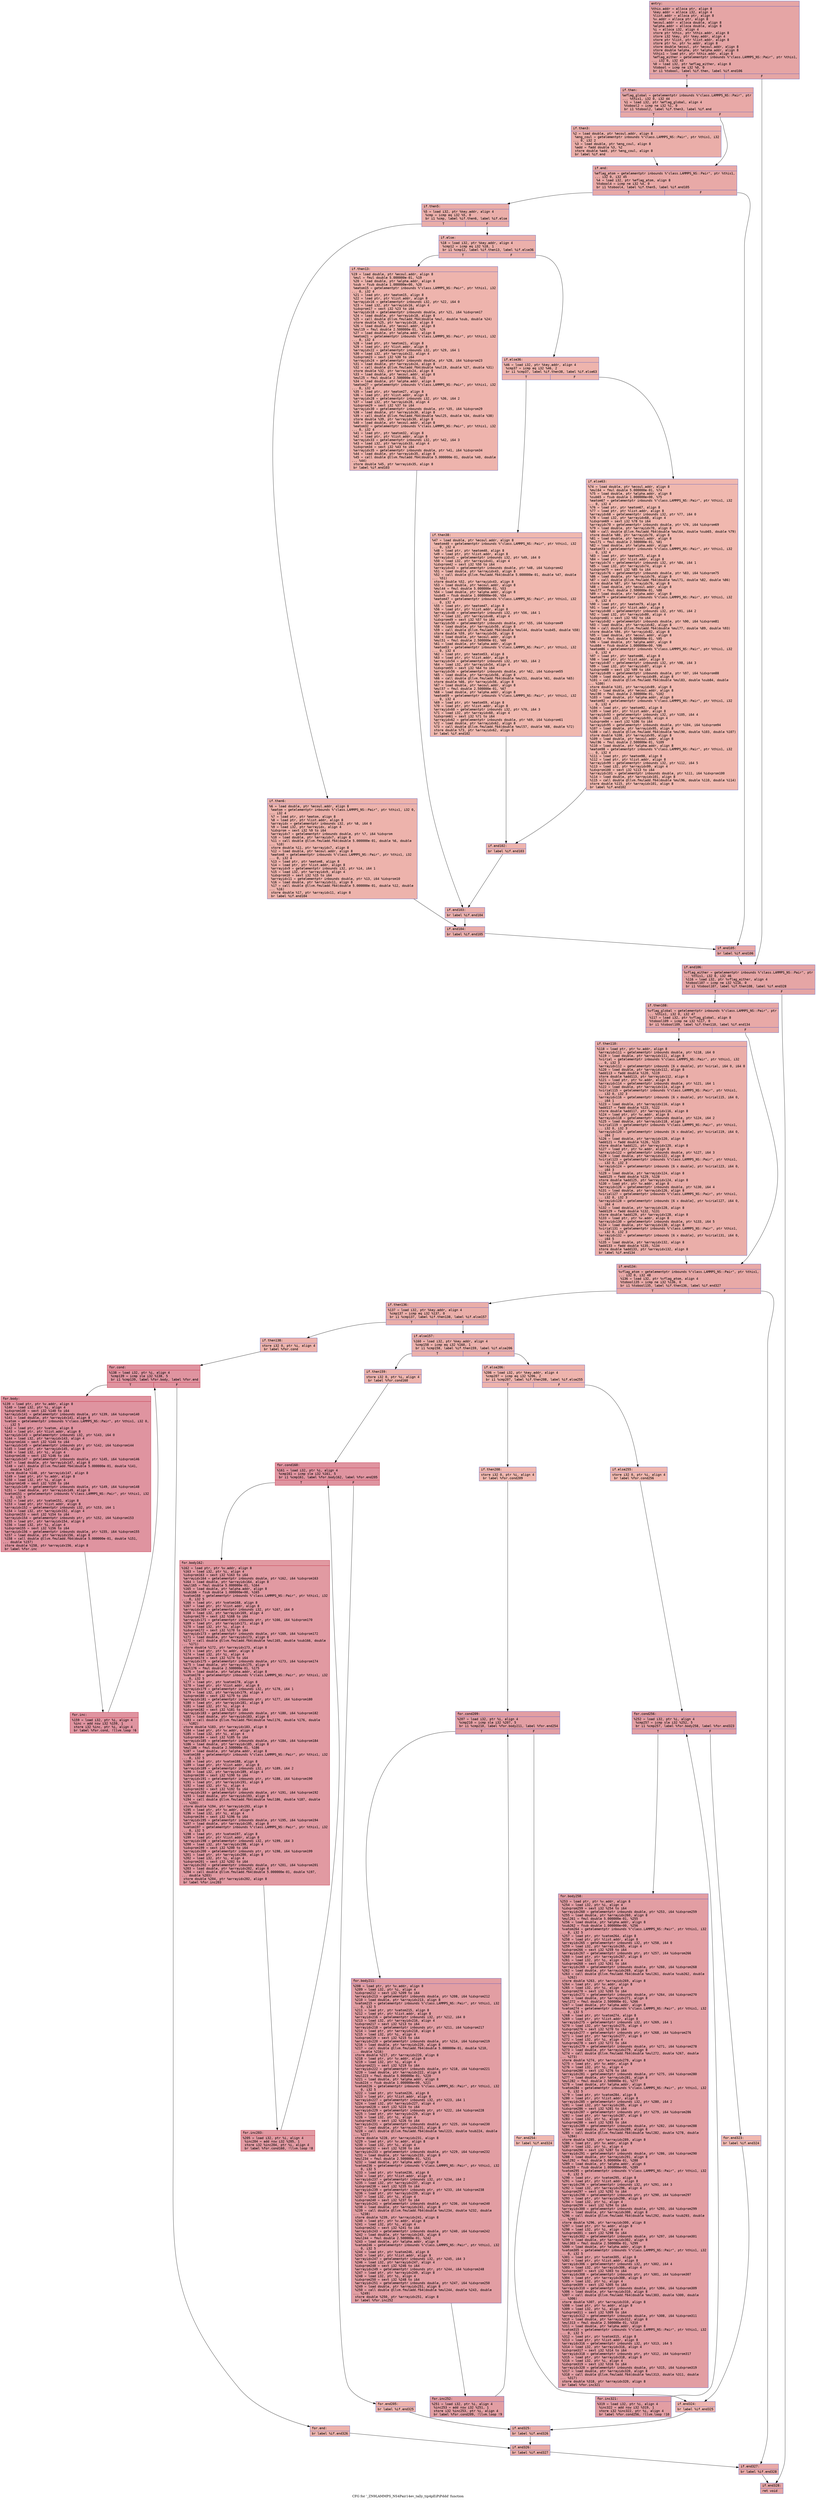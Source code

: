 digraph "CFG for '_ZN9LAMMPS_NS4Pair14ev_tally_tip4pEiPiPddd' function" {
	label="CFG for '_ZN9LAMMPS_NS4Pair14ev_tally_tip4pEiPiPddd' function";

	Node0x55f5733391e0 [shape=record,color="#3d50c3ff", style=filled, fillcolor="#c5333470" fontname="Courier",label="{entry:\l|  %this.addr = alloca ptr, align 8\l  %key.addr = alloca i32, align 4\l  %list.addr = alloca ptr, align 8\l  %v.addr = alloca ptr, align 8\l  %ecoul.addr = alloca double, align 8\l  %alpha.addr = alloca double, align 8\l  %i = alloca i32, align 4\l  store ptr %this, ptr %this.addr, align 8\l  store i32 %key, ptr %key.addr, align 4\l  store ptr %list, ptr %list.addr, align 8\l  store ptr %v, ptr %v.addr, align 8\l  store double %ecoul, ptr %ecoul.addr, align 8\l  store double %alpha, ptr %alpha.addr, align 8\l  %this1 = load ptr, ptr %this.addr, align 8\l  %eflag_either = getelementptr inbounds %\"class.LAMMPS_NS::Pair\", ptr %this1,\l... i32 0, i32 43\l  %0 = load i32, ptr %eflag_either, align 8\l  %tobool = icmp ne i32 %0, 0\l  br i1 %tobool, label %if.then, label %if.end106\l|{<s0>T|<s1>F}}"];
	Node0x55f5733391e0:s0 -> Node0x55f57333a2b0[tooltip="entry -> if.then\nProbability 62.50%" ];
	Node0x55f5733391e0:s1 -> Node0x55f57333a320[tooltip="entry -> if.end106\nProbability 37.50%" ];
	Node0x55f57333a2b0 [shape=record,color="#3d50c3ff", style=filled, fillcolor="#ca3b3770" fontname="Courier",label="{if.then:\l|  %eflag_global = getelementptr inbounds %\"class.LAMMPS_NS::Pair\", ptr\l... %this1, i32 0, i32 44\l  %1 = load i32, ptr %eflag_global, align 4\l  %tobool2 = icmp ne i32 %1, 0\l  br i1 %tobool2, label %if.then3, label %if.end\l|{<s0>T|<s1>F}}"];
	Node0x55f57333a2b0:s0 -> Node0x55f57333a670[tooltip="if.then -> if.then3\nProbability 62.50%" ];
	Node0x55f57333a2b0:s1 -> Node0x55f57333a6f0[tooltip="if.then -> if.end\nProbability 37.50%" ];
	Node0x55f57333a670 [shape=record,color="#3d50c3ff", style=filled, fillcolor="#d0473d70" fontname="Courier",label="{if.then3:\l|  %2 = load double, ptr %ecoul.addr, align 8\l  %eng_coul = getelementptr inbounds %\"class.LAMMPS_NS::Pair\", ptr %this1, i32\l... 0, i32 2\l  %3 = load double, ptr %eng_coul, align 8\l  %add = fadd double %3, %2\l  store double %add, ptr %eng_coul, align 8\l  br label %if.end\l}"];
	Node0x55f57333a670 -> Node0x55f57333a6f0[tooltip="if.then3 -> if.end\nProbability 100.00%" ];
	Node0x55f57333a6f0 [shape=record,color="#3d50c3ff", style=filled, fillcolor="#ca3b3770" fontname="Courier",label="{if.end:\l|  %eflag_atom = getelementptr inbounds %\"class.LAMMPS_NS::Pair\", ptr %this1,\l... i32 0, i32 45\l  %4 = load i32, ptr %eflag_atom, align 8\l  %tobool4 = icmp ne i32 %4, 0\l  br i1 %tobool4, label %if.then5, label %if.end105\l|{<s0>T|<s1>F}}"];
	Node0x55f57333a6f0:s0 -> Node0x55f57333af60[tooltip="if.end -> if.then5\nProbability 62.50%" ];
	Node0x55f57333a6f0:s1 -> Node0x55f57333afe0[tooltip="if.end -> if.end105\nProbability 37.50%" ];
	Node0x55f57333af60 [shape=record,color="#3d50c3ff", style=filled, fillcolor="#d0473d70" fontname="Courier",label="{if.then5:\l|  %5 = load i32, ptr %key.addr, align 4\l  %cmp = icmp eq i32 %5, 0\l  br i1 %cmp, label %if.then6, label %if.else\l|{<s0>T|<s1>F}}"];
	Node0x55f57333af60:s0 -> Node0x55f57333fc20[tooltip="if.then5 -> if.then6\nProbability 37.50%" ];
	Node0x55f57333af60:s1 -> Node0x55f57333fca0[tooltip="if.then5 -> if.else\nProbability 62.50%" ];
	Node0x55f57333fc20 [shape=record,color="#3d50c3ff", style=filled, fillcolor="#d6524470" fontname="Courier",label="{if.then6:\l|  %6 = load double, ptr %ecoul.addr, align 8\l  %eatom = getelementptr inbounds %\"class.LAMMPS_NS::Pair\", ptr %this1, i32 0,\l... i32 4\l  %7 = load ptr, ptr %eatom, align 8\l  %8 = load ptr, ptr %list.addr, align 8\l  %arrayidx = getelementptr inbounds i32, ptr %8, i64 0\l  %9 = load i32, ptr %arrayidx, align 4\l  %idxprom = sext i32 %9 to i64\l  %arrayidx7 = getelementptr inbounds double, ptr %7, i64 %idxprom\l  %10 = load double, ptr %arrayidx7, align 8\l  %11 = call double @llvm.fmuladd.f64(double 5.000000e-01, double %6, double\l... %10)\l  store double %11, ptr %arrayidx7, align 8\l  %12 = load double, ptr %ecoul.addr, align 8\l  %eatom8 = getelementptr inbounds %\"class.LAMMPS_NS::Pair\", ptr %this1, i32\l... 0, i32 4\l  %13 = load ptr, ptr %eatom8, align 8\l  %14 = load ptr, ptr %list.addr, align 8\l  %arrayidx9 = getelementptr inbounds i32, ptr %14, i64 1\l  %15 = load i32, ptr %arrayidx9, align 4\l  %idxprom10 = sext i32 %15 to i64\l  %arrayidx11 = getelementptr inbounds double, ptr %13, i64 %idxprom10\l  %16 = load double, ptr %arrayidx11, align 8\l  %17 = call double @llvm.fmuladd.f64(double 5.000000e-01, double %12, double\l... %16)\l  store double %17, ptr %arrayidx11, align 8\l  br label %if.end104\l}"];
	Node0x55f57333fc20 -> Node0x55f573340c50[tooltip="if.then6 -> if.end104\nProbability 100.00%" ];
	Node0x55f57333fca0 [shape=record,color="#3d50c3ff", style=filled, fillcolor="#d24b4070" fontname="Courier",label="{if.else:\l|  %18 = load i32, ptr %key.addr, align 4\l  %cmp12 = icmp eq i32 %18, 1\l  br i1 %cmp12, label %if.then13, label %if.else36\l|{<s0>T|<s1>F}}"];
	Node0x55f57333fca0:s0 -> Node0x55f573340e20[tooltip="if.else -> if.then13\nProbability 50.00%" ];
	Node0x55f57333fca0:s1 -> Node0x55f573340e70[tooltip="if.else -> if.else36\nProbability 50.00%" ];
	Node0x55f573340e20 [shape=record,color="#3d50c3ff", style=filled, fillcolor="#d8564670" fontname="Courier",label="{if.then13:\l|  %19 = load double, ptr %ecoul.addr, align 8\l  %mul = fmul double 5.000000e-01, %19\l  %20 = load double, ptr %alpha.addr, align 8\l  %sub = fsub double 1.000000e+00, %20\l  %eatom15 = getelementptr inbounds %\"class.LAMMPS_NS::Pair\", ptr %this1, i32\l... 0, i32 4\l  %21 = load ptr, ptr %eatom15, align 8\l  %22 = load ptr, ptr %list.addr, align 8\l  %arrayidx16 = getelementptr inbounds i32, ptr %22, i64 0\l  %23 = load i32, ptr %arrayidx16, align 4\l  %idxprom17 = sext i32 %23 to i64\l  %arrayidx18 = getelementptr inbounds double, ptr %21, i64 %idxprom17\l  %24 = load double, ptr %arrayidx18, align 8\l  %25 = call double @llvm.fmuladd.f64(double %mul, double %sub, double %24)\l  store double %25, ptr %arrayidx18, align 8\l  %26 = load double, ptr %ecoul.addr, align 8\l  %mul19 = fmul double 2.500000e-01, %26\l  %27 = load double, ptr %alpha.addr, align 8\l  %eatom21 = getelementptr inbounds %\"class.LAMMPS_NS::Pair\", ptr %this1, i32\l... 0, i32 4\l  %28 = load ptr, ptr %eatom21, align 8\l  %29 = load ptr, ptr %list.addr, align 8\l  %arrayidx22 = getelementptr inbounds i32, ptr %29, i64 1\l  %30 = load i32, ptr %arrayidx22, align 4\l  %idxprom23 = sext i32 %30 to i64\l  %arrayidx24 = getelementptr inbounds double, ptr %28, i64 %idxprom23\l  %31 = load double, ptr %arrayidx24, align 8\l  %32 = call double @llvm.fmuladd.f64(double %mul19, double %27, double %31)\l  store double %32, ptr %arrayidx24, align 8\l  %33 = load double, ptr %ecoul.addr, align 8\l  %mul25 = fmul double 2.500000e-01, %33\l  %34 = load double, ptr %alpha.addr, align 8\l  %eatom27 = getelementptr inbounds %\"class.LAMMPS_NS::Pair\", ptr %this1, i32\l... 0, i32 4\l  %35 = load ptr, ptr %eatom27, align 8\l  %36 = load ptr, ptr %list.addr, align 8\l  %arrayidx28 = getelementptr inbounds i32, ptr %36, i64 2\l  %37 = load i32, ptr %arrayidx28, align 4\l  %idxprom29 = sext i32 %37 to i64\l  %arrayidx30 = getelementptr inbounds double, ptr %35, i64 %idxprom29\l  %38 = load double, ptr %arrayidx30, align 8\l  %39 = call double @llvm.fmuladd.f64(double %mul25, double %34, double %38)\l  store double %39, ptr %arrayidx30, align 8\l  %40 = load double, ptr %ecoul.addr, align 8\l  %eatom32 = getelementptr inbounds %\"class.LAMMPS_NS::Pair\", ptr %this1, i32\l... 0, i32 4\l  %41 = load ptr, ptr %eatom32, align 8\l  %42 = load ptr, ptr %list.addr, align 8\l  %arrayidx33 = getelementptr inbounds i32, ptr %42, i64 3\l  %43 = load i32, ptr %arrayidx33, align 4\l  %idxprom34 = sext i32 %43 to i64\l  %arrayidx35 = getelementptr inbounds double, ptr %41, i64 %idxprom34\l  %44 = load double, ptr %arrayidx35, align 8\l  %45 = call double @llvm.fmuladd.f64(double 5.000000e-01, double %40, double\l... %44)\l  store double %45, ptr %arrayidx35, align 8\l  br label %if.end103\l}"];
	Node0x55f573340e20 -> Node0x55f573343520[tooltip="if.then13 -> if.end103\nProbability 100.00%" ];
	Node0x55f573340e70 [shape=record,color="#3d50c3ff", style=filled, fillcolor="#d8564670" fontname="Courier",label="{if.else36:\l|  %46 = load i32, ptr %key.addr, align 4\l  %cmp37 = icmp eq i32 %46, 2\l  br i1 %cmp37, label %if.then38, label %if.else63\l|{<s0>T|<s1>F}}"];
	Node0x55f573340e70:s0 -> Node0x55f5733436f0[tooltip="if.else36 -> if.then38\nProbability 50.00%" ];
	Node0x55f573340e70:s1 -> Node0x55f573343740[tooltip="if.else36 -> if.else63\nProbability 50.00%" ];
	Node0x55f5733436f0 [shape=record,color="#3d50c3ff", style=filled, fillcolor="#dc5d4a70" fontname="Courier",label="{if.then38:\l|  %47 = load double, ptr %ecoul.addr, align 8\l  %eatom40 = getelementptr inbounds %\"class.LAMMPS_NS::Pair\", ptr %this1, i32\l... 0, i32 4\l  %48 = load ptr, ptr %eatom40, align 8\l  %49 = load ptr, ptr %list.addr, align 8\l  %arrayidx41 = getelementptr inbounds i32, ptr %49, i64 0\l  %50 = load i32, ptr %arrayidx41, align 4\l  %idxprom42 = sext i32 %50 to i64\l  %arrayidx43 = getelementptr inbounds double, ptr %48, i64 %idxprom42\l  %51 = load double, ptr %arrayidx43, align 8\l  %52 = call double @llvm.fmuladd.f64(double 5.000000e-01, double %47, double\l... %51)\l  store double %52, ptr %arrayidx43, align 8\l  %53 = load double, ptr %ecoul.addr, align 8\l  %mul44 = fmul double 5.000000e-01, %53\l  %54 = load double, ptr %alpha.addr, align 8\l  %sub45 = fsub double 1.000000e+00, %54\l  %eatom47 = getelementptr inbounds %\"class.LAMMPS_NS::Pair\", ptr %this1, i32\l... 0, i32 4\l  %55 = load ptr, ptr %eatom47, align 8\l  %56 = load ptr, ptr %list.addr, align 8\l  %arrayidx48 = getelementptr inbounds i32, ptr %56, i64 1\l  %57 = load i32, ptr %arrayidx48, align 4\l  %idxprom49 = sext i32 %57 to i64\l  %arrayidx50 = getelementptr inbounds double, ptr %55, i64 %idxprom49\l  %58 = load double, ptr %arrayidx50, align 8\l  %59 = call double @llvm.fmuladd.f64(double %mul44, double %sub45, double %58)\l  store double %59, ptr %arrayidx50, align 8\l  %60 = load double, ptr %ecoul.addr, align 8\l  %mul51 = fmul double 2.500000e-01, %60\l  %61 = load double, ptr %alpha.addr, align 8\l  %eatom53 = getelementptr inbounds %\"class.LAMMPS_NS::Pair\", ptr %this1, i32\l... 0, i32 4\l  %62 = load ptr, ptr %eatom53, align 8\l  %63 = load ptr, ptr %list.addr, align 8\l  %arrayidx54 = getelementptr inbounds i32, ptr %63, i64 2\l  %64 = load i32, ptr %arrayidx54, align 4\l  %idxprom55 = sext i32 %64 to i64\l  %arrayidx56 = getelementptr inbounds double, ptr %62, i64 %idxprom55\l  %65 = load double, ptr %arrayidx56, align 8\l  %66 = call double @llvm.fmuladd.f64(double %mul51, double %61, double %65)\l  store double %66, ptr %arrayidx56, align 8\l  %67 = load double, ptr %ecoul.addr, align 8\l  %mul57 = fmul double 2.500000e-01, %67\l  %68 = load double, ptr %alpha.addr, align 8\l  %eatom59 = getelementptr inbounds %\"class.LAMMPS_NS::Pair\", ptr %this1, i32\l... 0, i32 4\l  %69 = load ptr, ptr %eatom59, align 8\l  %70 = load ptr, ptr %list.addr, align 8\l  %arrayidx60 = getelementptr inbounds i32, ptr %70, i64 3\l  %71 = load i32, ptr %arrayidx60, align 4\l  %idxprom61 = sext i32 %71 to i64\l  %arrayidx62 = getelementptr inbounds double, ptr %69, i64 %idxprom61\l  %72 = load double, ptr %arrayidx62, align 8\l  %73 = call double @llvm.fmuladd.f64(double %mul57, double %68, double %72)\l  store double %73, ptr %arrayidx62, align 8\l  br label %if.end102\l}"];
	Node0x55f5733436f0 -> Node0x55f573346360[tooltip="if.then38 -> if.end102\nProbability 100.00%" ];
	Node0x55f573343740 [shape=record,color="#3d50c3ff", style=filled, fillcolor="#dc5d4a70" fontname="Courier",label="{if.else63:\l|  %74 = load double, ptr %ecoul.addr, align 8\l  %mul64 = fmul double 5.000000e-01, %74\l  %75 = load double, ptr %alpha.addr, align 8\l  %sub65 = fsub double 1.000000e+00, %75\l  %eatom67 = getelementptr inbounds %\"class.LAMMPS_NS::Pair\", ptr %this1, i32\l... 0, i32 4\l  %76 = load ptr, ptr %eatom67, align 8\l  %77 = load ptr, ptr %list.addr, align 8\l  %arrayidx68 = getelementptr inbounds i32, ptr %77, i64 0\l  %78 = load i32, ptr %arrayidx68, align 4\l  %idxprom69 = sext i32 %78 to i64\l  %arrayidx70 = getelementptr inbounds double, ptr %76, i64 %idxprom69\l  %79 = load double, ptr %arrayidx70, align 8\l  %80 = call double @llvm.fmuladd.f64(double %mul64, double %sub65, double %79)\l  store double %80, ptr %arrayidx70, align 8\l  %81 = load double, ptr %ecoul.addr, align 8\l  %mul71 = fmul double 2.500000e-01, %81\l  %82 = load double, ptr %alpha.addr, align 8\l  %eatom73 = getelementptr inbounds %\"class.LAMMPS_NS::Pair\", ptr %this1, i32\l... 0, i32 4\l  %83 = load ptr, ptr %eatom73, align 8\l  %84 = load ptr, ptr %list.addr, align 8\l  %arrayidx74 = getelementptr inbounds i32, ptr %84, i64 1\l  %85 = load i32, ptr %arrayidx74, align 4\l  %idxprom75 = sext i32 %85 to i64\l  %arrayidx76 = getelementptr inbounds double, ptr %83, i64 %idxprom75\l  %86 = load double, ptr %arrayidx76, align 8\l  %87 = call double @llvm.fmuladd.f64(double %mul71, double %82, double %86)\l  store double %87, ptr %arrayidx76, align 8\l  %88 = load double, ptr %ecoul.addr, align 8\l  %mul77 = fmul double 2.500000e-01, %88\l  %89 = load double, ptr %alpha.addr, align 8\l  %eatom79 = getelementptr inbounds %\"class.LAMMPS_NS::Pair\", ptr %this1, i32\l... 0, i32 4\l  %90 = load ptr, ptr %eatom79, align 8\l  %91 = load ptr, ptr %list.addr, align 8\l  %arrayidx80 = getelementptr inbounds i32, ptr %91, i64 2\l  %92 = load i32, ptr %arrayidx80, align 4\l  %idxprom81 = sext i32 %92 to i64\l  %arrayidx82 = getelementptr inbounds double, ptr %90, i64 %idxprom81\l  %93 = load double, ptr %arrayidx82, align 8\l  %94 = call double @llvm.fmuladd.f64(double %mul77, double %89, double %93)\l  store double %94, ptr %arrayidx82, align 8\l  %95 = load double, ptr %ecoul.addr, align 8\l  %mul83 = fmul double 5.000000e-01, %95\l  %96 = load double, ptr %alpha.addr, align 8\l  %sub84 = fsub double 1.000000e+00, %96\l  %eatom86 = getelementptr inbounds %\"class.LAMMPS_NS::Pair\", ptr %this1, i32\l... 0, i32 4\l  %97 = load ptr, ptr %eatom86, align 8\l  %98 = load ptr, ptr %list.addr, align 8\l  %arrayidx87 = getelementptr inbounds i32, ptr %98, i64 3\l  %99 = load i32, ptr %arrayidx87, align 4\l  %idxprom88 = sext i32 %99 to i64\l  %arrayidx89 = getelementptr inbounds double, ptr %97, i64 %idxprom88\l  %100 = load double, ptr %arrayidx89, align 8\l  %101 = call double @llvm.fmuladd.f64(double %mul83, double %sub84, double\l... %100)\l  store double %101, ptr %arrayidx89, align 8\l  %102 = load double, ptr %ecoul.addr, align 8\l  %mul90 = fmul double 2.500000e-01, %102\l  %103 = load double, ptr %alpha.addr, align 8\l  %eatom92 = getelementptr inbounds %\"class.LAMMPS_NS::Pair\", ptr %this1, i32\l... 0, i32 4\l  %104 = load ptr, ptr %eatom92, align 8\l  %105 = load ptr, ptr %list.addr, align 8\l  %arrayidx93 = getelementptr inbounds i32, ptr %105, i64 4\l  %106 = load i32, ptr %arrayidx93, align 4\l  %idxprom94 = sext i32 %106 to i64\l  %arrayidx95 = getelementptr inbounds double, ptr %104, i64 %idxprom94\l  %107 = load double, ptr %arrayidx95, align 8\l  %108 = call double @llvm.fmuladd.f64(double %mul90, double %103, double %107)\l  store double %108, ptr %arrayidx95, align 8\l  %109 = load double, ptr %ecoul.addr, align 8\l  %mul96 = fmul double 2.500000e-01, %109\l  %110 = load double, ptr %alpha.addr, align 8\l  %eatom98 = getelementptr inbounds %\"class.LAMMPS_NS::Pair\", ptr %this1, i32\l... 0, i32 4\l  %111 = load ptr, ptr %eatom98, align 8\l  %112 = load ptr, ptr %list.addr, align 8\l  %arrayidx99 = getelementptr inbounds i32, ptr %112, i64 5\l  %113 = load i32, ptr %arrayidx99, align 4\l  %idxprom100 = sext i32 %113 to i64\l  %arrayidx101 = getelementptr inbounds double, ptr %111, i64 %idxprom100\l  %114 = load double, ptr %arrayidx101, align 8\l  %115 = call double @llvm.fmuladd.f64(double %mul96, double %110, double %114)\l  store double %115, ptr %arrayidx101, align 8\l  br label %if.end102\l}"];
	Node0x55f573343740 -> Node0x55f573346360[tooltip="if.else63 -> if.end102\nProbability 100.00%" ];
	Node0x55f573346360 [shape=record,color="#3d50c3ff", style=filled, fillcolor="#d8564670" fontname="Courier",label="{if.end102:\l|  br label %if.end103\l}"];
	Node0x55f573346360 -> Node0x55f573343520[tooltip="if.end102 -> if.end103\nProbability 100.00%" ];
	Node0x55f573343520 [shape=record,color="#3d50c3ff", style=filled, fillcolor="#d24b4070" fontname="Courier",label="{if.end103:\l|  br label %if.end104\l}"];
	Node0x55f573343520 -> Node0x55f573340c50[tooltip="if.end103 -> if.end104\nProbability 100.00%" ];
	Node0x55f573340c50 [shape=record,color="#3d50c3ff", style=filled, fillcolor="#d0473d70" fontname="Courier",label="{if.end104:\l|  br label %if.end105\l}"];
	Node0x55f573340c50 -> Node0x55f57333afe0[tooltip="if.end104 -> if.end105\nProbability 100.00%" ];
	Node0x55f57333afe0 [shape=record,color="#3d50c3ff", style=filled, fillcolor="#ca3b3770" fontname="Courier",label="{if.end105:\l|  br label %if.end106\l}"];
	Node0x55f57333afe0 -> Node0x55f57333a320[tooltip="if.end105 -> if.end106\nProbability 100.00%" ];
	Node0x55f57333a320 [shape=record,color="#3d50c3ff", style=filled, fillcolor="#c5333470" fontname="Courier",label="{if.end106:\l|  %vflag_either = getelementptr inbounds %\"class.LAMMPS_NS::Pair\", ptr\l... %this1, i32 0, i32 46\l  %116 = load i32, ptr %vflag_either, align 4\l  %tobool107 = icmp ne i32 %116, 0\l  br i1 %tobool107, label %if.then108, label %if.end328\l|{<s0>T|<s1>F}}"];
	Node0x55f57333a320:s0 -> Node0x55f57334ab70[tooltip="if.end106 -> if.then108\nProbability 62.50%" ];
	Node0x55f57333a320:s1 -> Node0x55f57334abf0[tooltip="if.end106 -> if.end328\nProbability 37.50%" ];
	Node0x55f57334ab70 [shape=record,color="#3d50c3ff", style=filled, fillcolor="#ca3b3770" fontname="Courier",label="{if.then108:\l|  %vflag_global = getelementptr inbounds %\"class.LAMMPS_NS::Pair\", ptr\l... %this1, i32 0, i32 47\l  %117 = load i32, ptr %vflag_global, align 8\l  %tobool109 = icmp ne i32 %117, 0\l  br i1 %tobool109, label %if.then110, label %if.end134\l|{<s0>T|<s1>F}}"];
	Node0x55f57334ab70:s0 -> Node0x55f57334af50[tooltip="if.then108 -> if.then110\nProbability 62.50%" ];
	Node0x55f57334ab70:s1 -> Node0x55f57334afd0[tooltip="if.then108 -> if.end134\nProbability 37.50%" ];
	Node0x55f57334af50 [shape=record,color="#3d50c3ff", style=filled, fillcolor="#d0473d70" fontname="Courier",label="{if.then110:\l|  %118 = load ptr, ptr %v.addr, align 8\l  %arrayidx111 = getelementptr inbounds double, ptr %118, i64 0\l  %119 = load double, ptr %arrayidx111, align 8\l  %virial = getelementptr inbounds %\"class.LAMMPS_NS::Pair\", ptr %this1, i32\l... 0, i32 3\l  %arrayidx112 = getelementptr inbounds [6 x double], ptr %virial, i64 0, i64 0\l  %120 = load double, ptr %arrayidx112, align 8\l  %add113 = fadd double %120, %119\l  store double %add113, ptr %arrayidx112, align 8\l  %121 = load ptr, ptr %v.addr, align 8\l  %arrayidx114 = getelementptr inbounds double, ptr %121, i64 1\l  %122 = load double, ptr %arrayidx114, align 8\l  %virial115 = getelementptr inbounds %\"class.LAMMPS_NS::Pair\", ptr %this1,\l... i32 0, i32 3\l  %arrayidx116 = getelementptr inbounds [6 x double], ptr %virial115, i64 0,\l... i64 1\l  %123 = load double, ptr %arrayidx116, align 8\l  %add117 = fadd double %123, %122\l  store double %add117, ptr %arrayidx116, align 8\l  %124 = load ptr, ptr %v.addr, align 8\l  %arrayidx118 = getelementptr inbounds double, ptr %124, i64 2\l  %125 = load double, ptr %arrayidx118, align 8\l  %virial119 = getelementptr inbounds %\"class.LAMMPS_NS::Pair\", ptr %this1,\l... i32 0, i32 3\l  %arrayidx120 = getelementptr inbounds [6 x double], ptr %virial119, i64 0,\l... i64 2\l  %126 = load double, ptr %arrayidx120, align 8\l  %add121 = fadd double %126, %125\l  store double %add121, ptr %arrayidx120, align 8\l  %127 = load ptr, ptr %v.addr, align 8\l  %arrayidx122 = getelementptr inbounds double, ptr %127, i64 3\l  %128 = load double, ptr %arrayidx122, align 8\l  %virial123 = getelementptr inbounds %\"class.LAMMPS_NS::Pair\", ptr %this1,\l... i32 0, i32 3\l  %arrayidx124 = getelementptr inbounds [6 x double], ptr %virial123, i64 0,\l... i64 3\l  %129 = load double, ptr %arrayidx124, align 8\l  %add125 = fadd double %129, %128\l  store double %add125, ptr %arrayidx124, align 8\l  %130 = load ptr, ptr %v.addr, align 8\l  %arrayidx126 = getelementptr inbounds double, ptr %130, i64 4\l  %131 = load double, ptr %arrayidx126, align 8\l  %virial127 = getelementptr inbounds %\"class.LAMMPS_NS::Pair\", ptr %this1,\l... i32 0, i32 3\l  %arrayidx128 = getelementptr inbounds [6 x double], ptr %virial127, i64 0,\l... i64 4\l  %132 = load double, ptr %arrayidx128, align 8\l  %add129 = fadd double %132, %131\l  store double %add129, ptr %arrayidx128, align 8\l  %133 = load ptr, ptr %v.addr, align 8\l  %arrayidx130 = getelementptr inbounds double, ptr %133, i64 5\l  %134 = load double, ptr %arrayidx130, align 8\l  %virial131 = getelementptr inbounds %\"class.LAMMPS_NS::Pair\", ptr %this1,\l... i32 0, i32 3\l  %arrayidx132 = getelementptr inbounds [6 x double], ptr %virial131, i64 0,\l... i64 5\l  %135 = load double, ptr %arrayidx132, align 8\l  %add133 = fadd double %135, %134\l  store double %add133, ptr %arrayidx132, align 8\l  br label %if.end134\l}"];
	Node0x55f57334af50 -> Node0x55f57334afd0[tooltip="if.then110 -> if.end134\nProbability 100.00%" ];
	Node0x55f57334afd0 [shape=record,color="#3d50c3ff", style=filled, fillcolor="#ca3b3770" fontname="Courier",label="{if.end134:\l|  %vflag_atom = getelementptr inbounds %\"class.LAMMPS_NS::Pair\", ptr %this1,\l... i32 0, i32 48\l  %136 = load i32, ptr %vflag_atom, align 4\l  %tobool135 = icmp ne i32 %136, 0\l  br i1 %tobool135, label %if.then136, label %if.end327\l|{<s0>T|<s1>F}}"];
	Node0x55f57334afd0:s0 -> Node0x55f57334d450[tooltip="if.end134 -> if.then136\nProbability 62.50%" ];
	Node0x55f57334afd0:s1 -> Node0x55f57334d4d0[tooltip="if.end134 -> if.end327\nProbability 37.50%" ];
	Node0x55f57334d450 [shape=record,color="#3d50c3ff", style=filled, fillcolor="#d0473d70" fontname="Courier",label="{if.then136:\l|  %137 = load i32, ptr %key.addr, align 4\l  %cmp137 = icmp eq i32 %137, 0\l  br i1 %cmp137, label %if.then138, label %if.else157\l|{<s0>T|<s1>F}}"];
	Node0x55f57334d450:s0 -> Node0x55f57334d730[tooltip="if.then136 -> if.then138\nProbability 37.50%" ];
	Node0x55f57334d450:s1 -> Node0x55f57334d7b0[tooltip="if.then136 -> if.else157\nProbability 62.50%" ];
	Node0x55f57334d730 [shape=record,color="#3d50c3ff", style=filled, fillcolor="#d6524470" fontname="Courier",label="{if.then138:\l|  store i32 0, ptr %i, align 4\l  br label %for.cond\l}"];
	Node0x55f57334d730 -> Node0x55f57334d980[tooltip="if.then138 -> for.cond\nProbability 100.00%" ];
	Node0x55f57334d980 [shape=record,color="#b70d28ff", style=filled, fillcolor="#b70d2870" fontname="Courier",label="{for.cond:\l|  %138 = load i32, ptr %i, align 4\l  %cmp139 = icmp sle i32 %138, 5\l  br i1 %cmp139, label %for.body, label %for.end\l|{<s0>T|<s1>F}}"];
	Node0x55f57334d980:s0 -> Node0x55f57334dba0[tooltip="for.cond -> for.body\nProbability 96.88%" ];
	Node0x55f57334d980:s1 -> Node0x55f57334dc20[tooltip="for.cond -> for.end\nProbability 3.12%" ];
	Node0x55f57334dba0 [shape=record,color="#b70d28ff", style=filled, fillcolor="#b70d2870" fontname="Courier",label="{for.body:\l|  %139 = load ptr, ptr %v.addr, align 8\l  %140 = load i32, ptr %i, align 4\l  %idxprom140 = sext i32 %140 to i64\l  %arrayidx141 = getelementptr inbounds double, ptr %139, i64 %idxprom140\l  %141 = load double, ptr %arrayidx141, align 8\l  %vatom = getelementptr inbounds %\"class.LAMMPS_NS::Pair\", ptr %this1, i32 0,\l... i32 5\l  %142 = load ptr, ptr %vatom, align 8\l  %143 = load ptr, ptr %list.addr, align 8\l  %arrayidx143 = getelementptr inbounds i32, ptr %143, i64 0\l  %144 = load i32, ptr %arrayidx143, align 4\l  %idxprom144 = sext i32 %144 to i64\l  %arrayidx145 = getelementptr inbounds ptr, ptr %142, i64 %idxprom144\l  %145 = load ptr, ptr %arrayidx145, align 8\l  %146 = load i32, ptr %i, align 4\l  %idxprom146 = sext i32 %146 to i64\l  %arrayidx147 = getelementptr inbounds double, ptr %145, i64 %idxprom146\l  %147 = load double, ptr %arrayidx147, align 8\l  %148 = call double @llvm.fmuladd.f64(double 5.000000e-01, double %141,\l... double %147)\l  store double %148, ptr %arrayidx147, align 8\l  %149 = load ptr, ptr %v.addr, align 8\l  %150 = load i32, ptr %i, align 4\l  %idxprom148 = sext i32 %150 to i64\l  %arrayidx149 = getelementptr inbounds double, ptr %149, i64 %idxprom148\l  %151 = load double, ptr %arrayidx149, align 8\l  %vatom151 = getelementptr inbounds %\"class.LAMMPS_NS::Pair\", ptr %this1, i32\l... 0, i32 5\l  %152 = load ptr, ptr %vatom151, align 8\l  %153 = load ptr, ptr %list.addr, align 8\l  %arrayidx152 = getelementptr inbounds i32, ptr %153, i64 1\l  %154 = load i32, ptr %arrayidx152, align 4\l  %idxprom153 = sext i32 %154 to i64\l  %arrayidx154 = getelementptr inbounds ptr, ptr %152, i64 %idxprom153\l  %155 = load ptr, ptr %arrayidx154, align 8\l  %156 = load i32, ptr %i, align 4\l  %idxprom155 = sext i32 %156 to i64\l  %arrayidx156 = getelementptr inbounds double, ptr %155, i64 %idxprom155\l  %157 = load double, ptr %arrayidx156, align 8\l  %158 = call double @llvm.fmuladd.f64(double 5.000000e-01, double %151,\l... double %157)\l  store double %158, ptr %arrayidx156, align 8\l  br label %for.inc\l}"];
	Node0x55f57334dba0 -> Node0x55f57334f690[tooltip="for.body -> for.inc\nProbability 100.00%" ];
	Node0x55f57334f690 [shape=record,color="#b70d28ff", style=filled, fillcolor="#b70d2870" fontname="Courier",label="{for.inc:\l|  %159 = load i32, ptr %i, align 4\l  %inc = add nsw i32 %159, 1\l  store i32 %inc, ptr %i, align 4\l  br label %for.cond, !llvm.loop !6\l}"];
	Node0x55f57334f690 -> Node0x55f57334d980[tooltip="for.inc -> for.cond\nProbability 100.00%" ];
	Node0x55f57334dc20 [shape=record,color="#3d50c3ff", style=filled, fillcolor="#d6524470" fontname="Courier",label="{for.end:\l|  br label %if.end326\l}"];
	Node0x55f57334dc20 -> Node0x55f57334fa80[tooltip="for.end -> if.end326\nProbability 100.00%" ];
	Node0x55f57334d7b0 [shape=record,color="#3d50c3ff", style=filled, fillcolor="#d24b4070" fontname="Courier",label="{if.else157:\l|  %160 = load i32, ptr %key.addr, align 4\l  %cmp158 = icmp eq i32 %160, 1\l  br i1 %cmp158, label %if.then159, label %if.else206\l|{<s0>T|<s1>F}}"];
	Node0x55f57334d7b0:s0 -> Node0x55f57334fc70[tooltip="if.else157 -> if.then159\nProbability 50.00%" ];
	Node0x55f57334d7b0:s1 -> Node0x55f57334fcc0[tooltip="if.else157 -> if.else206\nProbability 50.00%" ];
	Node0x55f57334fc70 [shape=record,color="#3d50c3ff", style=filled, fillcolor="#d8564670" fontname="Courier",label="{if.then159:\l|  store i32 0, ptr %i, align 4\l  br label %for.cond160\l}"];
	Node0x55f57334fc70 -> Node0x55f57334fe90[tooltip="if.then159 -> for.cond160\nProbability 100.00%" ];
	Node0x55f57334fe90 [shape=record,color="#b70d28ff", style=filled, fillcolor="#b70d2870" fontname="Courier",label="{for.cond160:\l|  %161 = load i32, ptr %i, align 4\l  %cmp161 = icmp sle i32 %161, 5\l  br i1 %cmp161, label %for.body162, label %for.end205\l|{<s0>T|<s1>F}}"];
	Node0x55f57334fe90:s0 -> Node0x55f5733500b0[tooltip="for.cond160 -> for.body162\nProbability 96.88%" ];
	Node0x55f57334fe90:s1 -> Node0x55f573350130[tooltip="for.cond160 -> for.end205\nProbability 3.12%" ];
	Node0x55f5733500b0 [shape=record,color="#b70d28ff", style=filled, fillcolor="#bb1b2c70" fontname="Courier",label="{for.body162:\l|  %162 = load ptr, ptr %v.addr, align 8\l  %163 = load i32, ptr %i, align 4\l  %idxprom163 = sext i32 %163 to i64\l  %arrayidx164 = getelementptr inbounds double, ptr %162, i64 %idxprom163\l  %164 = load double, ptr %arrayidx164, align 8\l  %mul165 = fmul double 5.000000e-01, %164\l  %165 = load double, ptr %alpha.addr, align 8\l  %sub166 = fsub double 1.000000e+00, %165\l  %vatom168 = getelementptr inbounds %\"class.LAMMPS_NS::Pair\", ptr %this1, i32\l... 0, i32 5\l  %166 = load ptr, ptr %vatom168, align 8\l  %167 = load ptr, ptr %list.addr, align 8\l  %arrayidx169 = getelementptr inbounds i32, ptr %167, i64 0\l  %168 = load i32, ptr %arrayidx169, align 4\l  %idxprom170 = sext i32 %168 to i64\l  %arrayidx171 = getelementptr inbounds ptr, ptr %166, i64 %idxprom170\l  %169 = load ptr, ptr %arrayidx171, align 8\l  %170 = load i32, ptr %i, align 4\l  %idxprom172 = sext i32 %170 to i64\l  %arrayidx173 = getelementptr inbounds double, ptr %169, i64 %idxprom172\l  %171 = load double, ptr %arrayidx173, align 8\l  %172 = call double @llvm.fmuladd.f64(double %mul165, double %sub166, double\l... %171)\l  store double %172, ptr %arrayidx173, align 8\l  %173 = load ptr, ptr %v.addr, align 8\l  %174 = load i32, ptr %i, align 4\l  %idxprom174 = sext i32 %174 to i64\l  %arrayidx175 = getelementptr inbounds double, ptr %173, i64 %idxprom174\l  %175 = load double, ptr %arrayidx175, align 8\l  %mul176 = fmul double 2.500000e-01, %175\l  %176 = load double, ptr %alpha.addr, align 8\l  %vatom178 = getelementptr inbounds %\"class.LAMMPS_NS::Pair\", ptr %this1, i32\l... 0, i32 5\l  %177 = load ptr, ptr %vatom178, align 8\l  %178 = load ptr, ptr %list.addr, align 8\l  %arrayidx179 = getelementptr inbounds i32, ptr %178, i64 1\l  %179 = load i32, ptr %arrayidx179, align 4\l  %idxprom180 = sext i32 %179 to i64\l  %arrayidx181 = getelementptr inbounds ptr, ptr %177, i64 %idxprom180\l  %180 = load ptr, ptr %arrayidx181, align 8\l  %181 = load i32, ptr %i, align 4\l  %idxprom182 = sext i32 %181 to i64\l  %arrayidx183 = getelementptr inbounds double, ptr %180, i64 %idxprom182\l  %182 = load double, ptr %arrayidx183, align 8\l  %183 = call double @llvm.fmuladd.f64(double %mul176, double %176, double\l... %182)\l  store double %183, ptr %arrayidx183, align 8\l  %184 = load ptr, ptr %v.addr, align 8\l  %185 = load i32, ptr %i, align 4\l  %idxprom184 = sext i32 %185 to i64\l  %arrayidx185 = getelementptr inbounds double, ptr %184, i64 %idxprom184\l  %186 = load double, ptr %arrayidx185, align 8\l  %mul186 = fmul double 2.500000e-01, %186\l  %187 = load double, ptr %alpha.addr, align 8\l  %vatom188 = getelementptr inbounds %\"class.LAMMPS_NS::Pair\", ptr %this1, i32\l... 0, i32 5\l  %188 = load ptr, ptr %vatom188, align 8\l  %189 = load ptr, ptr %list.addr, align 8\l  %arrayidx189 = getelementptr inbounds i32, ptr %189, i64 2\l  %190 = load i32, ptr %arrayidx189, align 4\l  %idxprom190 = sext i32 %190 to i64\l  %arrayidx191 = getelementptr inbounds ptr, ptr %188, i64 %idxprom190\l  %191 = load ptr, ptr %arrayidx191, align 8\l  %192 = load i32, ptr %i, align 4\l  %idxprom192 = sext i32 %192 to i64\l  %arrayidx193 = getelementptr inbounds double, ptr %191, i64 %idxprom192\l  %193 = load double, ptr %arrayidx193, align 8\l  %194 = call double @llvm.fmuladd.f64(double %mul186, double %187, double\l... %193)\l  store double %194, ptr %arrayidx193, align 8\l  %195 = load ptr, ptr %v.addr, align 8\l  %196 = load i32, ptr %i, align 4\l  %idxprom194 = sext i32 %196 to i64\l  %arrayidx195 = getelementptr inbounds double, ptr %195, i64 %idxprom194\l  %197 = load double, ptr %arrayidx195, align 8\l  %vatom197 = getelementptr inbounds %\"class.LAMMPS_NS::Pair\", ptr %this1, i32\l... 0, i32 5\l  %198 = load ptr, ptr %vatom197, align 8\l  %199 = load ptr, ptr %list.addr, align 8\l  %arrayidx198 = getelementptr inbounds i32, ptr %199, i64 3\l  %200 = load i32, ptr %arrayidx198, align 4\l  %idxprom199 = sext i32 %200 to i64\l  %arrayidx200 = getelementptr inbounds ptr, ptr %198, i64 %idxprom199\l  %201 = load ptr, ptr %arrayidx200, align 8\l  %202 = load i32, ptr %i, align 4\l  %idxprom201 = sext i32 %202 to i64\l  %arrayidx202 = getelementptr inbounds double, ptr %201, i64 %idxprom201\l  %203 = load double, ptr %arrayidx202, align 8\l  %204 = call double @llvm.fmuladd.f64(double 5.000000e-01, double %197,\l... double %203)\l  store double %204, ptr %arrayidx202, align 8\l  br label %for.inc203\l}"];
	Node0x55f5733500b0 -> Node0x55f573349500[tooltip="for.body162 -> for.inc203\nProbability 100.00%" ];
	Node0x55f573349500 [shape=record,color="#b70d28ff", style=filled, fillcolor="#bb1b2c70" fontname="Courier",label="{for.inc203:\l|  %205 = load i32, ptr %i, align 4\l  %inc204 = add nsw i32 %205, 1\l  store i32 %inc204, ptr %i, align 4\l  br label %for.cond160, !llvm.loop !8\l}"];
	Node0x55f573349500 -> Node0x55f57334fe90[tooltip="for.inc203 -> for.cond160\nProbability 100.00%" ];
	Node0x55f573350130 [shape=record,color="#3d50c3ff", style=filled, fillcolor="#d8564670" fontname="Courier",label="{for.end205:\l|  br label %if.end325\l}"];
	Node0x55f573350130 -> Node0x55f573355910[tooltip="for.end205 -> if.end325\nProbability 100.00%" ];
	Node0x55f57334fcc0 [shape=record,color="#3d50c3ff", style=filled, fillcolor="#d8564670" fontname="Courier",label="{if.else206:\l|  %206 = load i32, ptr %key.addr, align 4\l  %cmp207 = icmp eq i32 %206, 2\l  br i1 %cmp207, label %if.then208, label %if.else255\l|{<s0>T|<s1>F}}"];
	Node0x55f57334fcc0:s0 -> Node0x55f573355ae0[tooltip="if.else206 -> if.then208\nProbability 50.00%" ];
	Node0x55f57334fcc0:s1 -> Node0x55f573355b60[tooltip="if.else206 -> if.else255\nProbability 50.00%" ];
	Node0x55f573355ae0 [shape=record,color="#3d50c3ff", style=filled, fillcolor="#dc5d4a70" fontname="Courier",label="{if.then208:\l|  store i32 0, ptr %i, align 4\l  br label %for.cond209\l}"];
	Node0x55f573355ae0 -> Node0x55f573355d30[tooltip="if.then208 -> for.cond209\nProbability 100.00%" ];
	Node0x55f573355d30 [shape=record,color="#3d50c3ff", style=filled, fillcolor="#be242e70" fontname="Courier",label="{for.cond209:\l|  %207 = load i32, ptr %i, align 4\l  %cmp210 = icmp sle i32 %207, 5\l  br i1 %cmp210, label %for.body211, label %for.end254\l|{<s0>T|<s1>F}}"];
	Node0x55f573355d30:s0 -> Node0x55f573355f30[tooltip="for.cond209 -> for.body211\nProbability 96.88%" ];
	Node0x55f573355d30:s1 -> Node0x55f573355fb0[tooltip="for.cond209 -> for.end254\nProbability 3.12%" ];
	Node0x55f573355f30 [shape=record,color="#3d50c3ff", style=filled, fillcolor="#be242e70" fontname="Courier",label="{for.body211:\l|  %208 = load ptr, ptr %v.addr, align 8\l  %209 = load i32, ptr %i, align 4\l  %idxprom212 = sext i32 %209 to i64\l  %arrayidx213 = getelementptr inbounds double, ptr %208, i64 %idxprom212\l  %210 = load double, ptr %arrayidx213, align 8\l  %vatom215 = getelementptr inbounds %\"class.LAMMPS_NS::Pair\", ptr %this1, i32\l... 0, i32 5\l  %211 = load ptr, ptr %vatom215, align 8\l  %212 = load ptr, ptr %list.addr, align 8\l  %arrayidx216 = getelementptr inbounds i32, ptr %212, i64 0\l  %213 = load i32, ptr %arrayidx216, align 4\l  %idxprom217 = sext i32 %213 to i64\l  %arrayidx218 = getelementptr inbounds ptr, ptr %211, i64 %idxprom217\l  %214 = load ptr, ptr %arrayidx218, align 8\l  %215 = load i32, ptr %i, align 4\l  %idxprom219 = sext i32 %215 to i64\l  %arrayidx220 = getelementptr inbounds double, ptr %214, i64 %idxprom219\l  %216 = load double, ptr %arrayidx220, align 8\l  %217 = call double @llvm.fmuladd.f64(double 5.000000e-01, double %210,\l... double %216)\l  store double %217, ptr %arrayidx220, align 8\l  %218 = load ptr, ptr %v.addr, align 8\l  %219 = load i32, ptr %i, align 4\l  %idxprom221 = sext i32 %219 to i64\l  %arrayidx222 = getelementptr inbounds double, ptr %218, i64 %idxprom221\l  %220 = load double, ptr %arrayidx222, align 8\l  %mul223 = fmul double 5.000000e-01, %220\l  %221 = load double, ptr %alpha.addr, align 8\l  %sub224 = fsub double 1.000000e+00, %221\l  %vatom226 = getelementptr inbounds %\"class.LAMMPS_NS::Pair\", ptr %this1, i32\l... 0, i32 5\l  %222 = load ptr, ptr %vatom226, align 8\l  %223 = load ptr, ptr %list.addr, align 8\l  %arrayidx227 = getelementptr inbounds i32, ptr %223, i64 1\l  %224 = load i32, ptr %arrayidx227, align 4\l  %idxprom228 = sext i32 %224 to i64\l  %arrayidx229 = getelementptr inbounds ptr, ptr %222, i64 %idxprom228\l  %225 = load ptr, ptr %arrayidx229, align 8\l  %226 = load i32, ptr %i, align 4\l  %idxprom230 = sext i32 %226 to i64\l  %arrayidx231 = getelementptr inbounds double, ptr %225, i64 %idxprom230\l  %227 = load double, ptr %arrayidx231, align 8\l  %228 = call double @llvm.fmuladd.f64(double %mul223, double %sub224, double\l... %227)\l  store double %228, ptr %arrayidx231, align 8\l  %229 = load ptr, ptr %v.addr, align 8\l  %230 = load i32, ptr %i, align 4\l  %idxprom232 = sext i32 %230 to i64\l  %arrayidx233 = getelementptr inbounds double, ptr %229, i64 %idxprom232\l  %231 = load double, ptr %arrayidx233, align 8\l  %mul234 = fmul double 2.500000e-01, %231\l  %232 = load double, ptr %alpha.addr, align 8\l  %vatom236 = getelementptr inbounds %\"class.LAMMPS_NS::Pair\", ptr %this1, i32\l... 0, i32 5\l  %233 = load ptr, ptr %vatom236, align 8\l  %234 = load ptr, ptr %list.addr, align 8\l  %arrayidx237 = getelementptr inbounds i32, ptr %234, i64 2\l  %235 = load i32, ptr %arrayidx237, align 4\l  %idxprom238 = sext i32 %235 to i64\l  %arrayidx239 = getelementptr inbounds ptr, ptr %233, i64 %idxprom238\l  %236 = load ptr, ptr %arrayidx239, align 8\l  %237 = load i32, ptr %i, align 4\l  %idxprom240 = sext i32 %237 to i64\l  %arrayidx241 = getelementptr inbounds double, ptr %236, i64 %idxprom240\l  %238 = load double, ptr %arrayidx241, align 8\l  %239 = call double @llvm.fmuladd.f64(double %mul234, double %232, double\l... %238)\l  store double %239, ptr %arrayidx241, align 8\l  %240 = load ptr, ptr %v.addr, align 8\l  %241 = load i32, ptr %i, align 4\l  %idxprom242 = sext i32 %241 to i64\l  %arrayidx243 = getelementptr inbounds double, ptr %240, i64 %idxprom242\l  %242 = load double, ptr %arrayidx243, align 8\l  %mul244 = fmul double 2.500000e-01, %242\l  %243 = load double, ptr %alpha.addr, align 8\l  %vatom246 = getelementptr inbounds %\"class.LAMMPS_NS::Pair\", ptr %this1, i32\l... 0, i32 5\l  %244 = load ptr, ptr %vatom246, align 8\l  %245 = load ptr, ptr %list.addr, align 8\l  %arrayidx247 = getelementptr inbounds i32, ptr %245, i64 3\l  %246 = load i32, ptr %arrayidx247, align 4\l  %idxprom248 = sext i32 %246 to i64\l  %arrayidx249 = getelementptr inbounds ptr, ptr %244, i64 %idxprom248\l  %247 = load ptr, ptr %arrayidx249, align 8\l  %248 = load i32, ptr %i, align 4\l  %idxprom250 = sext i32 %248 to i64\l  %arrayidx251 = getelementptr inbounds double, ptr %247, i64 %idxprom250\l  %249 = load double, ptr %arrayidx251, align 8\l  %250 = call double @llvm.fmuladd.f64(double %mul244, double %243, double\l... %249)\l  store double %250, ptr %arrayidx251, align 8\l  br label %for.inc252\l}"];
	Node0x55f573355f30 -> Node0x55f5733597a0[tooltip="for.body211 -> for.inc252\nProbability 100.00%" ];
	Node0x55f5733597a0 [shape=record,color="#3d50c3ff", style=filled, fillcolor="#be242e70" fontname="Courier",label="{for.inc252:\l|  %251 = load i32, ptr %i, align 4\l  %inc253 = add nsw i32 %251, 1\l  store i32 %inc253, ptr %i, align 4\l  br label %for.cond209, !llvm.loop !9\l}"];
	Node0x55f5733597a0 -> Node0x55f573355d30[tooltip="for.inc252 -> for.cond209\nProbability 100.00%" ];
	Node0x55f573355fb0 [shape=record,color="#3d50c3ff", style=filled, fillcolor="#dc5d4a70" fontname="Courier",label="{for.end254:\l|  br label %if.end324\l}"];
	Node0x55f573355fb0 -> Node0x55f573359bd0[tooltip="for.end254 -> if.end324\nProbability 100.00%" ];
	Node0x55f573355b60 [shape=record,color="#3d50c3ff", style=filled, fillcolor="#dc5d4a70" fontname="Courier",label="{if.else255:\l|  store i32 0, ptr %i, align 4\l  br label %for.cond256\l}"];
	Node0x55f573355b60 -> Node0x55f573359d30[tooltip="if.else255 -> for.cond256\nProbability 100.00%" ];
	Node0x55f573359d30 [shape=record,color="#3d50c3ff", style=filled, fillcolor="#be242e70" fontname="Courier",label="{for.cond256:\l|  %252 = load i32, ptr %i, align 4\l  %cmp257 = icmp sle i32 %252, 5\l  br i1 %cmp257, label %for.body258, label %for.end323\l|{<s0>T|<s1>F}}"];
	Node0x55f573359d30:s0 -> Node0x55f573359f30[tooltip="for.cond256 -> for.body258\nProbability 96.88%" ];
	Node0x55f573359d30:s1 -> Node0x55f573359fb0[tooltip="for.cond256 -> for.end323\nProbability 3.12%" ];
	Node0x55f573359f30 [shape=record,color="#3d50c3ff", style=filled, fillcolor="#be242e70" fontname="Courier",label="{for.body258:\l|  %253 = load ptr, ptr %v.addr, align 8\l  %254 = load i32, ptr %i, align 4\l  %idxprom259 = sext i32 %254 to i64\l  %arrayidx260 = getelementptr inbounds double, ptr %253, i64 %idxprom259\l  %255 = load double, ptr %arrayidx260, align 8\l  %mul261 = fmul double 5.000000e-01, %255\l  %256 = load double, ptr %alpha.addr, align 8\l  %sub262 = fsub double 1.000000e+00, %256\l  %vatom264 = getelementptr inbounds %\"class.LAMMPS_NS::Pair\", ptr %this1, i32\l... 0, i32 5\l  %257 = load ptr, ptr %vatom264, align 8\l  %258 = load ptr, ptr %list.addr, align 8\l  %arrayidx265 = getelementptr inbounds i32, ptr %258, i64 0\l  %259 = load i32, ptr %arrayidx265, align 4\l  %idxprom266 = sext i32 %259 to i64\l  %arrayidx267 = getelementptr inbounds ptr, ptr %257, i64 %idxprom266\l  %260 = load ptr, ptr %arrayidx267, align 8\l  %261 = load i32, ptr %i, align 4\l  %idxprom268 = sext i32 %261 to i64\l  %arrayidx269 = getelementptr inbounds double, ptr %260, i64 %idxprom268\l  %262 = load double, ptr %arrayidx269, align 8\l  %263 = call double @llvm.fmuladd.f64(double %mul261, double %sub262, double\l... %262)\l  store double %263, ptr %arrayidx269, align 8\l  %264 = load ptr, ptr %v.addr, align 8\l  %265 = load i32, ptr %i, align 4\l  %idxprom270 = sext i32 %265 to i64\l  %arrayidx271 = getelementptr inbounds double, ptr %264, i64 %idxprom270\l  %266 = load double, ptr %arrayidx271, align 8\l  %mul272 = fmul double 2.500000e-01, %266\l  %267 = load double, ptr %alpha.addr, align 8\l  %vatom274 = getelementptr inbounds %\"class.LAMMPS_NS::Pair\", ptr %this1, i32\l... 0, i32 5\l  %268 = load ptr, ptr %vatom274, align 8\l  %269 = load ptr, ptr %list.addr, align 8\l  %arrayidx275 = getelementptr inbounds i32, ptr %269, i64 1\l  %270 = load i32, ptr %arrayidx275, align 4\l  %idxprom276 = sext i32 %270 to i64\l  %arrayidx277 = getelementptr inbounds ptr, ptr %268, i64 %idxprom276\l  %271 = load ptr, ptr %arrayidx277, align 8\l  %272 = load i32, ptr %i, align 4\l  %idxprom278 = sext i32 %272 to i64\l  %arrayidx279 = getelementptr inbounds double, ptr %271, i64 %idxprom278\l  %273 = load double, ptr %arrayidx279, align 8\l  %274 = call double @llvm.fmuladd.f64(double %mul272, double %267, double\l... %273)\l  store double %274, ptr %arrayidx279, align 8\l  %275 = load ptr, ptr %v.addr, align 8\l  %276 = load i32, ptr %i, align 4\l  %idxprom280 = sext i32 %276 to i64\l  %arrayidx281 = getelementptr inbounds double, ptr %275, i64 %idxprom280\l  %277 = load double, ptr %arrayidx281, align 8\l  %mul282 = fmul double 2.500000e-01, %277\l  %278 = load double, ptr %alpha.addr, align 8\l  %vatom284 = getelementptr inbounds %\"class.LAMMPS_NS::Pair\", ptr %this1, i32\l... 0, i32 5\l  %279 = load ptr, ptr %vatom284, align 8\l  %280 = load ptr, ptr %list.addr, align 8\l  %arrayidx285 = getelementptr inbounds i32, ptr %280, i64 2\l  %281 = load i32, ptr %arrayidx285, align 4\l  %idxprom286 = sext i32 %281 to i64\l  %arrayidx287 = getelementptr inbounds ptr, ptr %279, i64 %idxprom286\l  %282 = load ptr, ptr %arrayidx287, align 8\l  %283 = load i32, ptr %i, align 4\l  %idxprom288 = sext i32 %283 to i64\l  %arrayidx289 = getelementptr inbounds double, ptr %282, i64 %idxprom288\l  %284 = load double, ptr %arrayidx289, align 8\l  %285 = call double @llvm.fmuladd.f64(double %mul282, double %278, double\l... %284)\l  store double %285, ptr %arrayidx289, align 8\l  %286 = load ptr, ptr %v.addr, align 8\l  %287 = load i32, ptr %i, align 4\l  %idxprom290 = sext i32 %287 to i64\l  %arrayidx291 = getelementptr inbounds double, ptr %286, i64 %idxprom290\l  %288 = load double, ptr %arrayidx291, align 8\l  %mul292 = fmul double 5.000000e-01, %288\l  %289 = load double, ptr %alpha.addr, align 8\l  %sub293 = fsub double 1.000000e+00, %289\l  %vatom295 = getelementptr inbounds %\"class.LAMMPS_NS::Pair\", ptr %this1, i32\l... 0, i32 5\l  %290 = load ptr, ptr %vatom295, align 8\l  %291 = load ptr, ptr %list.addr, align 8\l  %arrayidx296 = getelementptr inbounds i32, ptr %291, i64 3\l  %292 = load i32, ptr %arrayidx296, align 4\l  %idxprom297 = sext i32 %292 to i64\l  %arrayidx298 = getelementptr inbounds ptr, ptr %290, i64 %idxprom297\l  %293 = load ptr, ptr %arrayidx298, align 8\l  %294 = load i32, ptr %i, align 4\l  %idxprom299 = sext i32 %294 to i64\l  %arrayidx300 = getelementptr inbounds double, ptr %293, i64 %idxprom299\l  %295 = load double, ptr %arrayidx300, align 8\l  %296 = call double @llvm.fmuladd.f64(double %mul292, double %sub293, double\l... %295)\l  store double %296, ptr %arrayidx300, align 8\l  %297 = load ptr, ptr %v.addr, align 8\l  %298 = load i32, ptr %i, align 4\l  %idxprom301 = sext i32 %298 to i64\l  %arrayidx302 = getelementptr inbounds double, ptr %297, i64 %idxprom301\l  %299 = load double, ptr %arrayidx302, align 8\l  %mul303 = fmul double 2.500000e-01, %299\l  %300 = load double, ptr %alpha.addr, align 8\l  %vatom305 = getelementptr inbounds %\"class.LAMMPS_NS::Pair\", ptr %this1, i32\l... 0, i32 5\l  %301 = load ptr, ptr %vatom305, align 8\l  %302 = load ptr, ptr %list.addr, align 8\l  %arrayidx306 = getelementptr inbounds i32, ptr %302, i64 4\l  %303 = load i32, ptr %arrayidx306, align 4\l  %idxprom307 = sext i32 %303 to i64\l  %arrayidx308 = getelementptr inbounds ptr, ptr %301, i64 %idxprom307\l  %304 = load ptr, ptr %arrayidx308, align 8\l  %305 = load i32, ptr %i, align 4\l  %idxprom309 = sext i32 %305 to i64\l  %arrayidx310 = getelementptr inbounds double, ptr %304, i64 %idxprom309\l  %306 = load double, ptr %arrayidx310, align 8\l  %307 = call double @llvm.fmuladd.f64(double %mul303, double %300, double\l... %306)\l  store double %307, ptr %arrayidx310, align 8\l  %308 = load ptr, ptr %v.addr, align 8\l  %309 = load i32, ptr %i, align 4\l  %idxprom311 = sext i32 %309 to i64\l  %arrayidx312 = getelementptr inbounds double, ptr %308, i64 %idxprom311\l  %310 = load double, ptr %arrayidx312, align 8\l  %mul313 = fmul double 2.500000e-01, %310\l  %311 = load double, ptr %alpha.addr, align 8\l  %vatom315 = getelementptr inbounds %\"class.LAMMPS_NS::Pair\", ptr %this1, i32\l... 0, i32 5\l  %312 = load ptr, ptr %vatom315, align 8\l  %313 = load ptr, ptr %list.addr, align 8\l  %arrayidx316 = getelementptr inbounds i32, ptr %313, i64 5\l  %314 = load i32, ptr %arrayidx316, align 4\l  %idxprom317 = sext i32 %314 to i64\l  %arrayidx318 = getelementptr inbounds ptr, ptr %312, i64 %idxprom317\l  %315 = load ptr, ptr %arrayidx318, align 8\l  %316 = load i32, ptr %i, align 4\l  %idxprom319 = sext i32 %316 to i64\l  %arrayidx320 = getelementptr inbounds double, ptr %315, i64 %idxprom319\l  %317 = load double, ptr %arrayidx320, align 8\l  %318 = call double @llvm.fmuladd.f64(double %mul313, double %311, double\l... %317)\l  store double %318, ptr %arrayidx320, align 8\l  br label %for.inc321\l}"];
	Node0x55f573359f30 -> Node0x55f57335f440[tooltip="for.body258 -> for.inc321\nProbability 100.00%" ];
	Node0x55f57335f440 [shape=record,color="#3d50c3ff", style=filled, fillcolor="#be242e70" fontname="Courier",label="{for.inc321:\l|  %319 = load i32, ptr %i, align 4\l  %inc322 = add nsw i32 %319, 1\l  store i32 %inc322, ptr %i, align 4\l  br label %for.cond256, !llvm.loop !10\l}"];
	Node0x55f57335f440 -> Node0x55f573359d30[tooltip="for.inc321 -> for.cond256\nProbability 100.00%" ];
	Node0x55f573359fb0 [shape=record,color="#3d50c3ff", style=filled, fillcolor="#dc5d4a70" fontname="Courier",label="{for.end323:\l|  br label %if.end324\l}"];
	Node0x55f573359fb0 -> Node0x55f573359bd0[tooltip="for.end323 -> if.end324\nProbability 100.00%" ];
	Node0x55f573359bd0 [shape=record,color="#3d50c3ff", style=filled, fillcolor="#d8564670" fontname="Courier",label="{if.end324:\l|  br label %if.end325\l}"];
	Node0x55f573359bd0 -> Node0x55f573355910[tooltip="if.end324 -> if.end325\nProbability 100.00%" ];
	Node0x55f573355910 [shape=record,color="#3d50c3ff", style=filled, fillcolor="#d24b4070" fontname="Courier",label="{if.end325:\l|  br label %if.end326\l}"];
	Node0x55f573355910 -> Node0x55f57334fa80[tooltip="if.end325 -> if.end326\nProbability 100.00%" ];
	Node0x55f57334fa80 [shape=record,color="#3d50c3ff", style=filled, fillcolor="#d0473d70" fontname="Courier",label="{if.end326:\l|  br label %if.end327\l}"];
	Node0x55f57334fa80 -> Node0x55f57334d4d0[tooltip="if.end326 -> if.end327\nProbability 100.00%" ];
	Node0x55f57334d4d0 [shape=record,color="#3d50c3ff", style=filled, fillcolor="#ca3b3770" fontname="Courier",label="{if.end327:\l|  br label %if.end328\l}"];
	Node0x55f57334d4d0 -> Node0x55f57334abf0[tooltip="if.end327 -> if.end328\nProbability 100.00%" ];
	Node0x55f57334abf0 [shape=record,color="#3d50c3ff", style=filled, fillcolor="#c5333470" fontname="Courier",label="{if.end328:\l|  ret void\l}"];
}
